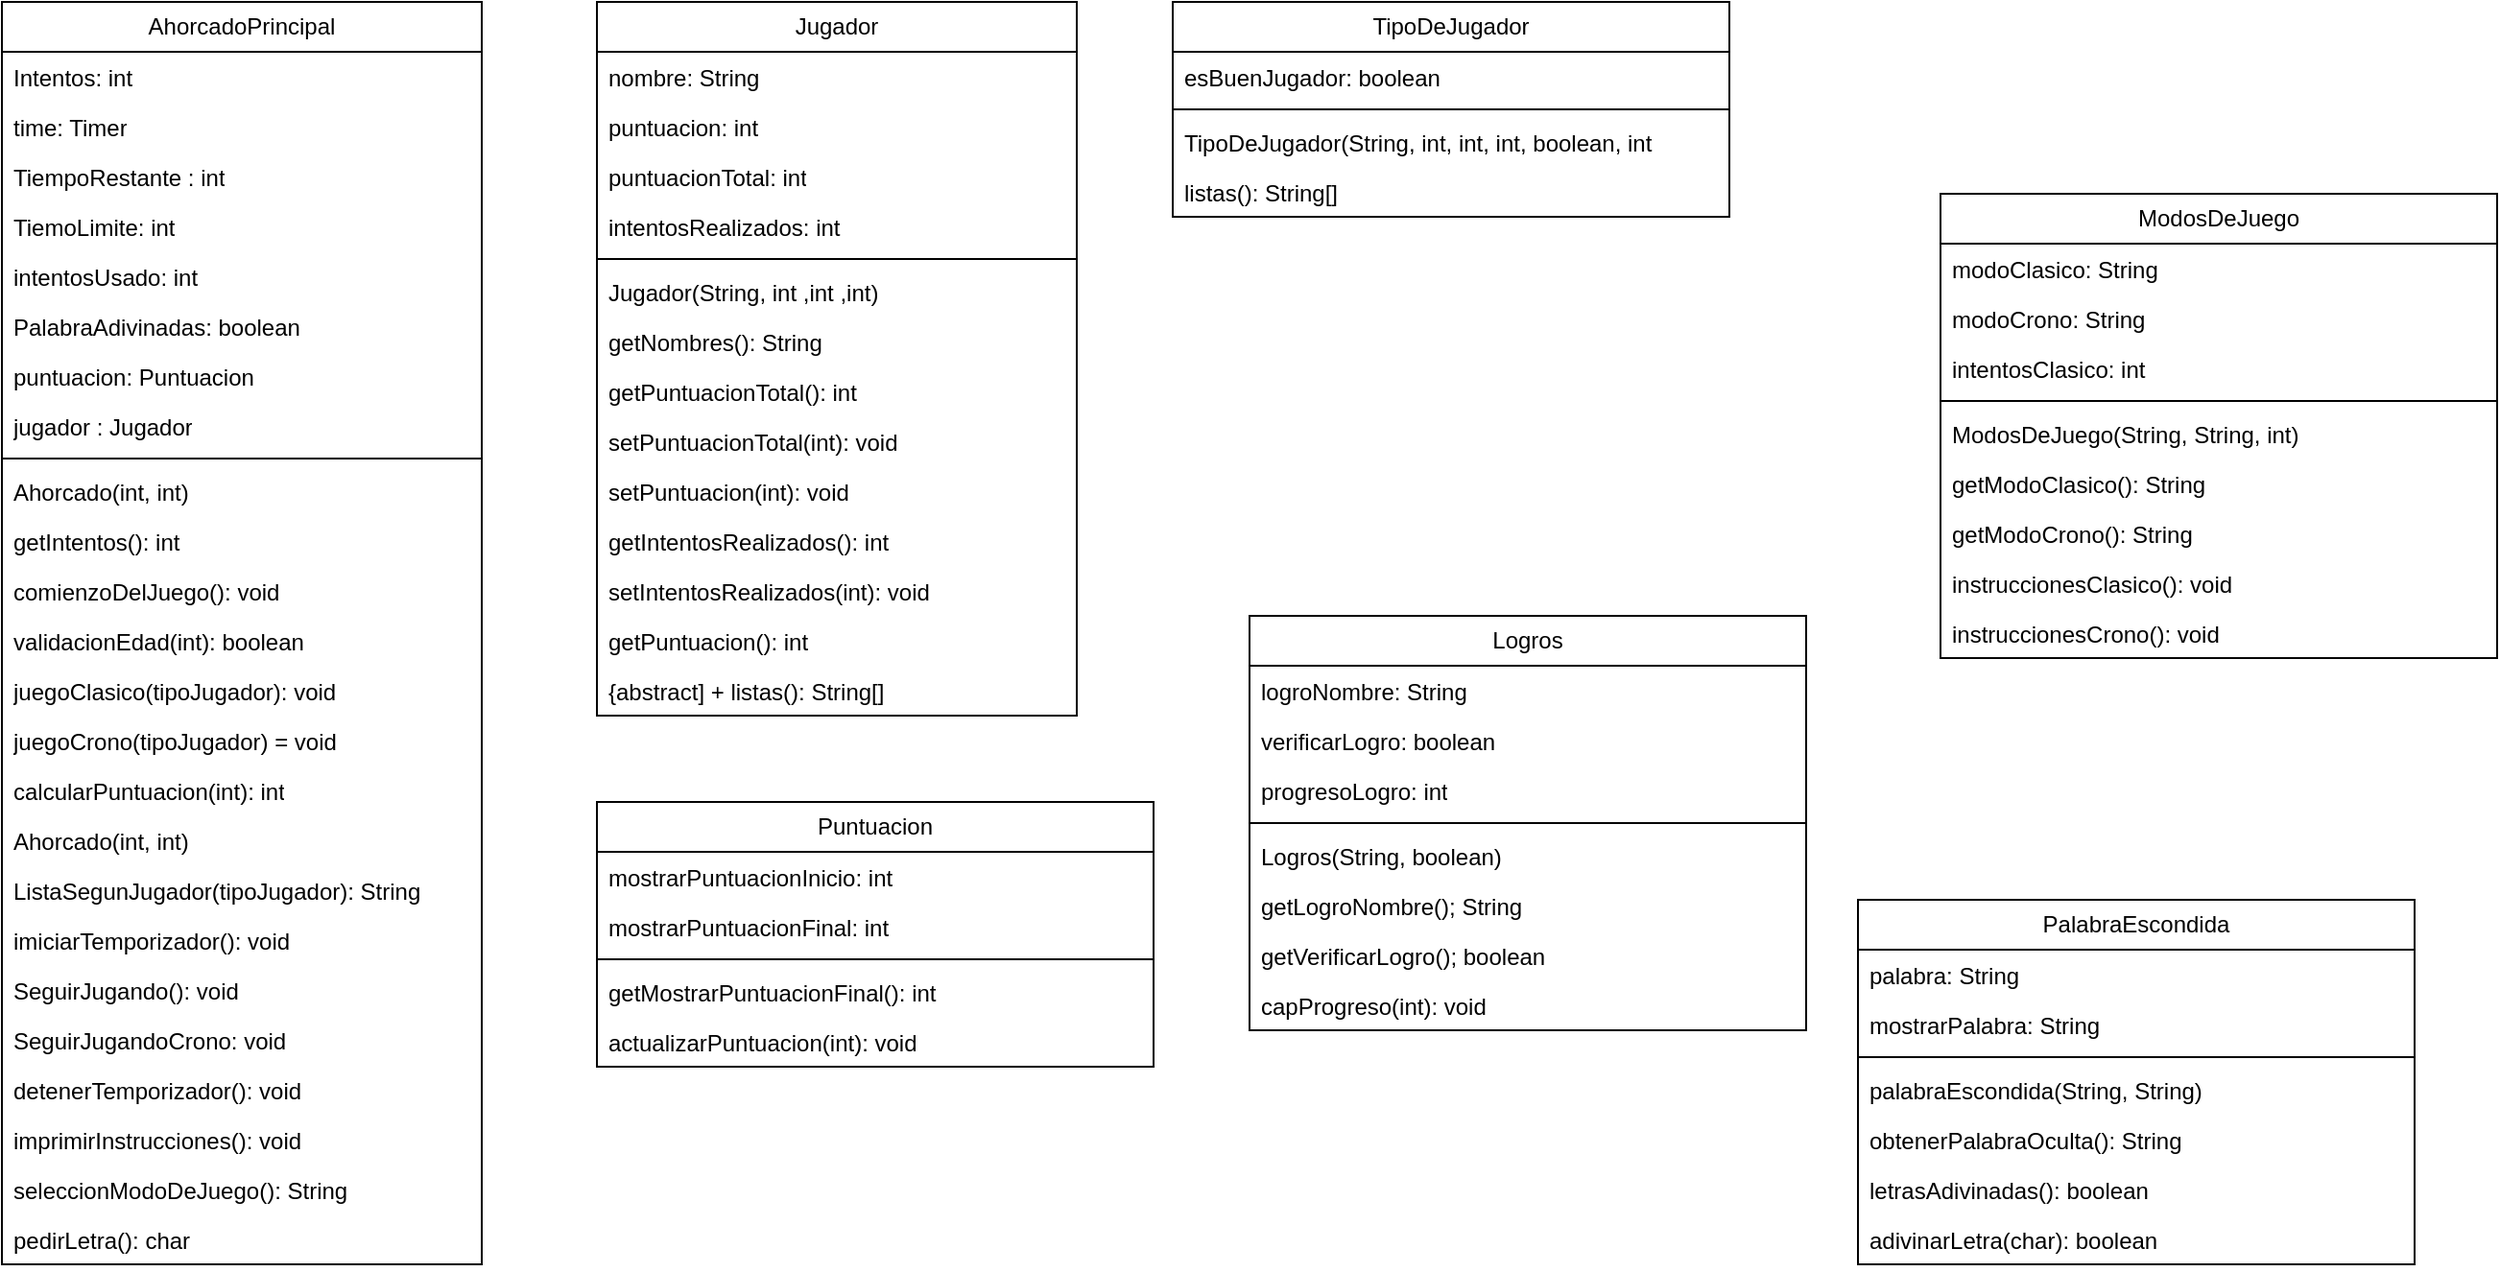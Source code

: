 <mxfile version="24.3.0" type="device">
  <diagram name="Página-1" id="XvyOzF72zVAHzqRLokid">
    <mxGraphModel dx="2876" dy="1114" grid="1" gridSize="10" guides="1" tooltips="1" connect="1" arrows="1" fold="1" page="1" pageScale="1" pageWidth="827" pageHeight="1169" math="0" shadow="0">
      <root>
        <mxCell id="0" />
        <mxCell id="1" parent="0" />
        <mxCell id="-nVBeiiK4RrG30BeI_g3-12" value="AhorcadoPrincipal" style="swimlane;fontStyle=0;childLayout=stackLayout;horizontal=1;startSize=26;fillColor=none;horizontalStack=0;resizeParent=1;resizeParentMax=0;resizeLast=0;collapsible=1;marginBottom=0;whiteSpace=wrap;html=1;" vertex="1" parent="1">
          <mxGeometry x="-140" y="30" width="250" height="658" as="geometry" />
        </mxCell>
        <mxCell id="-nVBeiiK4RrG30BeI_g3-13" value="Intentos: int" style="text;strokeColor=none;fillColor=none;align=left;verticalAlign=top;spacingLeft=4;spacingRight=4;overflow=hidden;rotatable=0;points=[[0,0.5],[1,0.5]];portConstraint=eastwest;whiteSpace=wrap;html=1;" vertex="1" parent="-nVBeiiK4RrG30BeI_g3-12">
          <mxGeometry y="26" width="250" height="26" as="geometry" />
        </mxCell>
        <mxCell id="-nVBeiiK4RrG30BeI_g3-14" value="time: Timer" style="text;strokeColor=none;fillColor=none;align=left;verticalAlign=top;spacingLeft=4;spacingRight=4;overflow=hidden;rotatable=0;points=[[0,0.5],[1,0.5]];portConstraint=eastwest;whiteSpace=wrap;html=1;" vertex="1" parent="-nVBeiiK4RrG30BeI_g3-12">
          <mxGeometry y="52" width="250" height="26" as="geometry" />
        </mxCell>
        <mxCell id="-nVBeiiK4RrG30BeI_g3-15" value="TiempoRestante : int" style="text;strokeColor=none;fillColor=none;align=left;verticalAlign=top;spacingLeft=4;spacingRight=4;overflow=hidden;rotatable=0;points=[[0,0.5],[1,0.5]];portConstraint=eastwest;whiteSpace=wrap;html=1;" vertex="1" parent="-nVBeiiK4RrG30BeI_g3-12">
          <mxGeometry y="78" width="250" height="26" as="geometry" />
        </mxCell>
        <mxCell id="-nVBeiiK4RrG30BeI_g3-16" value="TiemoLimite: int" style="text;strokeColor=none;fillColor=none;align=left;verticalAlign=top;spacingLeft=4;spacingRight=4;overflow=hidden;rotatable=0;points=[[0,0.5],[1,0.5]];portConstraint=eastwest;whiteSpace=wrap;html=1;" vertex="1" parent="-nVBeiiK4RrG30BeI_g3-12">
          <mxGeometry y="104" width="250" height="26" as="geometry" />
        </mxCell>
        <mxCell id="-nVBeiiK4RrG30BeI_g3-17" value="intentosUsado: int" style="text;strokeColor=none;fillColor=none;align=left;verticalAlign=top;spacingLeft=4;spacingRight=4;overflow=hidden;rotatable=0;points=[[0,0.5],[1,0.5]];portConstraint=eastwest;whiteSpace=wrap;html=1;" vertex="1" parent="-nVBeiiK4RrG30BeI_g3-12">
          <mxGeometry y="130" width="250" height="26" as="geometry" />
        </mxCell>
        <mxCell id="-nVBeiiK4RrG30BeI_g3-18" value="PalabraAdivinadas: boolean" style="text;strokeColor=none;fillColor=none;align=left;verticalAlign=top;spacingLeft=4;spacingRight=4;overflow=hidden;rotatable=0;points=[[0,0.5],[1,0.5]];portConstraint=eastwest;whiteSpace=wrap;html=1;" vertex="1" parent="-nVBeiiK4RrG30BeI_g3-12">
          <mxGeometry y="156" width="250" height="26" as="geometry" />
        </mxCell>
        <mxCell id="-nVBeiiK4RrG30BeI_g3-19" value="puntuacion: Puntuacion" style="text;strokeColor=none;fillColor=none;align=left;verticalAlign=top;spacingLeft=4;spacingRight=4;overflow=hidden;rotatable=0;points=[[0,0.5],[1,0.5]];portConstraint=eastwest;whiteSpace=wrap;html=1;" vertex="1" parent="-nVBeiiK4RrG30BeI_g3-12">
          <mxGeometry y="182" width="250" height="26" as="geometry" />
        </mxCell>
        <mxCell id="-nVBeiiK4RrG30BeI_g3-20" value="jugador : Jugador" style="text;strokeColor=none;fillColor=none;align=left;verticalAlign=top;spacingLeft=4;spacingRight=4;overflow=hidden;rotatable=0;points=[[0,0.5],[1,0.5]];portConstraint=eastwest;whiteSpace=wrap;html=1;" vertex="1" parent="-nVBeiiK4RrG30BeI_g3-12">
          <mxGeometry y="208" width="250" height="26" as="geometry" />
        </mxCell>
        <mxCell id="-nVBeiiK4RrG30BeI_g3-23" value="" style="line;strokeWidth=1;fillColor=none;align=left;verticalAlign=middle;spacingTop=-1;spacingLeft=3;spacingRight=3;rotatable=0;labelPosition=right;points=[];portConstraint=eastwest;strokeColor=inherit;" vertex="1" parent="-nVBeiiK4RrG30BeI_g3-12">
          <mxGeometry y="234" width="250" height="8" as="geometry" />
        </mxCell>
        <mxCell id="-nVBeiiK4RrG30BeI_g3-25" value="Ahorcado(int, int)&lt;div&gt;&lt;br&gt;&lt;/div&gt;" style="text;strokeColor=none;fillColor=none;align=left;verticalAlign=top;spacingLeft=4;spacingRight=4;overflow=hidden;rotatable=0;points=[[0,0.5],[1,0.5]];portConstraint=eastwest;whiteSpace=wrap;html=1;" vertex="1" parent="-nVBeiiK4RrG30BeI_g3-12">
          <mxGeometry y="242" width="250" height="26" as="geometry" />
        </mxCell>
        <mxCell id="-nVBeiiK4RrG30BeI_g3-26" value="getIntentos(): int&amp;nbsp;" style="text;strokeColor=none;fillColor=none;align=left;verticalAlign=top;spacingLeft=4;spacingRight=4;overflow=hidden;rotatable=0;points=[[0,0.5],[1,0.5]];portConstraint=eastwest;whiteSpace=wrap;html=1;" vertex="1" parent="-nVBeiiK4RrG30BeI_g3-12">
          <mxGeometry y="268" width="250" height="26" as="geometry" />
        </mxCell>
        <mxCell id="-nVBeiiK4RrG30BeI_g3-27" value="comienzoDelJuego(): void" style="text;strokeColor=none;fillColor=none;align=left;verticalAlign=top;spacingLeft=4;spacingRight=4;overflow=hidden;rotatable=0;points=[[0,0.5],[1,0.5]];portConstraint=eastwest;whiteSpace=wrap;html=1;" vertex="1" parent="-nVBeiiK4RrG30BeI_g3-12">
          <mxGeometry y="294" width="250" height="26" as="geometry" />
        </mxCell>
        <mxCell id="-nVBeiiK4RrG30BeI_g3-28" value="validacionEdad(int): boolean" style="text;strokeColor=none;fillColor=none;align=left;verticalAlign=top;spacingLeft=4;spacingRight=4;overflow=hidden;rotatable=0;points=[[0,0.5],[1,0.5]];portConstraint=eastwest;whiteSpace=wrap;html=1;" vertex="1" parent="-nVBeiiK4RrG30BeI_g3-12">
          <mxGeometry y="320" width="250" height="26" as="geometry" />
        </mxCell>
        <mxCell id="-nVBeiiK4RrG30BeI_g3-29" value="juegoClasico(tipoJugador): void&lt;div&gt;&lt;br&gt;&lt;/div&gt;" style="text;strokeColor=none;fillColor=none;align=left;verticalAlign=top;spacingLeft=4;spacingRight=4;overflow=hidden;rotatable=0;points=[[0,0.5],[1,0.5]];portConstraint=eastwest;whiteSpace=wrap;html=1;" vertex="1" parent="-nVBeiiK4RrG30BeI_g3-12">
          <mxGeometry y="346" width="250" height="26" as="geometry" />
        </mxCell>
        <mxCell id="-nVBeiiK4RrG30BeI_g3-30" value="&lt;div&gt;juegoCrono(tipoJugador) = void&lt;/div&gt;" style="text;strokeColor=none;fillColor=none;align=left;verticalAlign=top;spacingLeft=4;spacingRight=4;overflow=hidden;rotatable=0;points=[[0,0.5],[1,0.5]];portConstraint=eastwest;whiteSpace=wrap;html=1;" vertex="1" parent="-nVBeiiK4RrG30BeI_g3-12">
          <mxGeometry y="372" width="250" height="26" as="geometry" />
        </mxCell>
        <mxCell id="-nVBeiiK4RrG30BeI_g3-31" value="calcularPuntuacion(int): int" style="text;strokeColor=none;fillColor=none;align=left;verticalAlign=top;spacingLeft=4;spacingRight=4;overflow=hidden;rotatable=0;points=[[0,0.5],[1,0.5]];portConstraint=eastwest;whiteSpace=wrap;html=1;" vertex="1" parent="-nVBeiiK4RrG30BeI_g3-12">
          <mxGeometry y="398" width="250" height="26" as="geometry" />
        </mxCell>
        <mxCell id="-nVBeiiK4RrG30BeI_g3-32" value="Ahorcado(int, int)&lt;div&gt;&lt;br&gt;&lt;/div&gt;" style="text;strokeColor=none;fillColor=none;align=left;verticalAlign=top;spacingLeft=4;spacingRight=4;overflow=hidden;rotatable=0;points=[[0,0.5],[1,0.5]];portConstraint=eastwest;whiteSpace=wrap;html=1;" vertex="1" parent="-nVBeiiK4RrG30BeI_g3-12">
          <mxGeometry y="424" width="250" height="26" as="geometry" />
        </mxCell>
        <mxCell id="-nVBeiiK4RrG30BeI_g3-33" value="&lt;div&gt;ListaSegunJugador(tipoJugador): String&lt;/div&gt;" style="text;strokeColor=none;fillColor=none;align=left;verticalAlign=top;spacingLeft=4;spacingRight=4;overflow=hidden;rotatable=0;points=[[0,0.5],[1,0.5]];portConstraint=eastwest;whiteSpace=wrap;html=1;" vertex="1" parent="-nVBeiiK4RrG30BeI_g3-12">
          <mxGeometry y="450" width="250" height="26" as="geometry" />
        </mxCell>
        <mxCell id="-nVBeiiK4RrG30BeI_g3-34" value="&lt;div&gt;imiciarTemporizador(): void&lt;/div&gt;" style="text;strokeColor=none;fillColor=none;align=left;verticalAlign=top;spacingLeft=4;spacingRight=4;overflow=hidden;rotatable=0;points=[[0,0.5],[1,0.5]];portConstraint=eastwest;whiteSpace=wrap;html=1;" vertex="1" parent="-nVBeiiK4RrG30BeI_g3-12">
          <mxGeometry y="476" width="250" height="26" as="geometry" />
        </mxCell>
        <mxCell id="-nVBeiiK4RrG30BeI_g3-35" value="&lt;div&gt;SeguirJugando(): void&lt;/div&gt;" style="text;strokeColor=none;fillColor=none;align=left;verticalAlign=top;spacingLeft=4;spacingRight=4;overflow=hidden;rotatable=0;points=[[0,0.5],[1,0.5]];portConstraint=eastwest;whiteSpace=wrap;html=1;" vertex="1" parent="-nVBeiiK4RrG30BeI_g3-12">
          <mxGeometry y="502" width="250" height="26" as="geometry" />
        </mxCell>
        <mxCell id="-nVBeiiK4RrG30BeI_g3-36" value="SeguirJugandoCrono: void" style="text;strokeColor=none;fillColor=none;align=left;verticalAlign=top;spacingLeft=4;spacingRight=4;overflow=hidden;rotatable=0;points=[[0,0.5],[1,0.5]];portConstraint=eastwest;whiteSpace=wrap;html=1;" vertex="1" parent="-nVBeiiK4RrG30BeI_g3-12">
          <mxGeometry y="528" width="250" height="26" as="geometry" />
        </mxCell>
        <mxCell id="-nVBeiiK4RrG30BeI_g3-37" value="detenerTemporizador(): void" style="text;strokeColor=none;fillColor=none;align=left;verticalAlign=top;spacingLeft=4;spacingRight=4;overflow=hidden;rotatable=0;points=[[0,0.5],[1,0.5]];portConstraint=eastwest;whiteSpace=wrap;html=1;" vertex="1" parent="-nVBeiiK4RrG30BeI_g3-12">
          <mxGeometry y="554" width="250" height="26" as="geometry" />
        </mxCell>
        <mxCell id="-nVBeiiK4RrG30BeI_g3-38" value="imprimirInstrucciones(): void" style="text;strokeColor=none;fillColor=none;align=left;verticalAlign=top;spacingLeft=4;spacingRight=4;overflow=hidden;rotatable=0;points=[[0,0.5],[1,0.5]];portConstraint=eastwest;whiteSpace=wrap;html=1;" vertex="1" parent="-nVBeiiK4RrG30BeI_g3-12">
          <mxGeometry y="580" width="250" height="26" as="geometry" />
        </mxCell>
        <mxCell id="-nVBeiiK4RrG30BeI_g3-39" value="&lt;div&gt;seleccionModoDeJuego(): String&lt;/div&gt;" style="text;strokeColor=none;fillColor=none;align=left;verticalAlign=top;spacingLeft=4;spacingRight=4;overflow=hidden;rotatable=0;points=[[0,0.5],[1,0.5]];portConstraint=eastwest;whiteSpace=wrap;html=1;" vertex="1" parent="-nVBeiiK4RrG30BeI_g3-12">
          <mxGeometry y="606" width="250" height="26" as="geometry" />
        </mxCell>
        <mxCell id="-nVBeiiK4RrG30BeI_g3-40" value="pedirLetra(): char" style="text;strokeColor=none;fillColor=none;align=left;verticalAlign=top;spacingLeft=4;spacingRight=4;overflow=hidden;rotatable=0;points=[[0,0.5],[1,0.5]];portConstraint=eastwest;whiteSpace=wrap;html=1;" vertex="1" parent="-nVBeiiK4RrG30BeI_g3-12">
          <mxGeometry y="632" width="250" height="26" as="geometry" />
        </mxCell>
        <mxCell id="-nVBeiiK4RrG30BeI_g3-42" value="Jugador" style="swimlane;fontStyle=0;childLayout=stackLayout;horizontal=1;startSize=26;fillColor=none;horizontalStack=0;resizeParent=1;resizeParentMax=0;resizeLast=0;collapsible=1;marginBottom=0;whiteSpace=wrap;html=1;" vertex="1" parent="1">
          <mxGeometry x="170" y="30" width="250" height="372" as="geometry" />
        </mxCell>
        <mxCell id="-nVBeiiK4RrG30BeI_g3-43" value="nombre: String" style="text;strokeColor=none;fillColor=none;align=left;verticalAlign=top;spacingLeft=4;spacingRight=4;overflow=hidden;rotatable=0;points=[[0,0.5],[1,0.5]];portConstraint=eastwest;whiteSpace=wrap;html=1;" vertex="1" parent="-nVBeiiK4RrG30BeI_g3-42">
          <mxGeometry y="26" width="250" height="26" as="geometry" />
        </mxCell>
        <mxCell id="-nVBeiiK4RrG30BeI_g3-45" value="puntuacion: int" style="text;strokeColor=none;fillColor=none;align=left;verticalAlign=top;spacingLeft=4;spacingRight=4;overflow=hidden;rotatable=0;points=[[0,0.5],[1,0.5]];portConstraint=eastwest;whiteSpace=wrap;html=1;" vertex="1" parent="-nVBeiiK4RrG30BeI_g3-42">
          <mxGeometry y="52" width="250" height="26" as="geometry" />
        </mxCell>
        <mxCell id="-nVBeiiK4RrG30BeI_g3-46" value="puntuacionTotal: int" style="text;strokeColor=none;fillColor=none;align=left;verticalAlign=top;spacingLeft=4;spacingRight=4;overflow=hidden;rotatable=0;points=[[0,0.5],[1,0.5]];portConstraint=eastwest;whiteSpace=wrap;html=1;" vertex="1" parent="-nVBeiiK4RrG30BeI_g3-42">
          <mxGeometry y="78" width="250" height="26" as="geometry" />
        </mxCell>
        <mxCell id="-nVBeiiK4RrG30BeI_g3-47" value="intentosRealizados: int" style="text;strokeColor=none;fillColor=none;align=left;verticalAlign=top;spacingLeft=4;spacingRight=4;overflow=hidden;rotatable=0;points=[[0,0.5],[1,0.5]];portConstraint=eastwest;whiteSpace=wrap;html=1;" vertex="1" parent="-nVBeiiK4RrG30BeI_g3-42">
          <mxGeometry y="104" width="250" height="26" as="geometry" />
        </mxCell>
        <mxCell id="-nVBeiiK4RrG30BeI_g3-51" value="" style="line;strokeWidth=1;fillColor=none;align=left;verticalAlign=middle;spacingTop=-1;spacingLeft=3;spacingRight=3;rotatable=0;labelPosition=right;points=[];portConstraint=eastwest;strokeColor=inherit;" vertex="1" parent="-nVBeiiK4RrG30BeI_g3-42">
          <mxGeometry y="130" width="250" height="8" as="geometry" />
        </mxCell>
        <mxCell id="-nVBeiiK4RrG30BeI_g3-52" value="Jugador(String, int ,int ,int)" style="text;strokeColor=none;fillColor=none;align=left;verticalAlign=top;spacingLeft=4;spacingRight=4;overflow=hidden;rotatable=0;points=[[0,0.5],[1,0.5]];portConstraint=eastwest;whiteSpace=wrap;html=1;" vertex="1" parent="-nVBeiiK4RrG30BeI_g3-42">
          <mxGeometry y="138" width="250" height="26" as="geometry" />
        </mxCell>
        <mxCell id="-nVBeiiK4RrG30BeI_g3-53" value="getNombres(): String" style="text;strokeColor=none;fillColor=none;align=left;verticalAlign=top;spacingLeft=4;spacingRight=4;overflow=hidden;rotatable=0;points=[[0,0.5],[1,0.5]];portConstraint=eastwest;whiteSpace=wrap;html=1;" vertex="1" parent="-nVBeiiK4RrG30BeI_g3-42">
          <mxGeometry y="164" width="250" height="26" as="geometry" />
        </mxCell>
        <mxCell id="-nVBeiiK4RrG30BeI_g3-54" value="getPuntuacionTotal(): int&amp;nbsp;&amp;nbsp;" style="text;strokeColor=none;fillColor=none;align=left;verticalAlign=top;spacingLeft=4;spacingRight=4;overflow=hidden;rotatable=0;points=[[0,0.5],[1,0.5]];portConstraint=eastwest;whiteSpace=wrap;html=1;" vertex="1" parent="-nVBeiiK4RrG30BeI_g3-42">
          <mxGeometry y="190" width="250" height="26" as="geometry" />
        </mxCell>
        <mxCell id="-nVBeiiK4RrG30BeI_g3-55" value="setPuntuacionTotal(int): void" style="text;strokeColor=none;fillColor=none;align=left;verticalAlign=top;spacingLeft=4;spacingRight=4;overflow=hidden;rotatable=0;points=[[0,0.5],[1,0.5]];portConstraint=eastwest;whiteSpace=wrap;html=1;" vertex="1" parent="-nVBeiiK4RrG30BeI_g3-42">
          <mxGeometry y="216" width="250" height="26" as="geometry" />
        </mxCell>
        <mxCell id="-nVBeiiK4RrG30BeI_g3-56" value="&lt;div&gt;setPuntuacion(int): void&lt;br&gt;&lt;/div&gt;" style="text;strokeColor=none;fillColor=none;align=left;verticalAlign=top;spacingLeft=4;spacingRight=4;overflow=hidden;rotatable=0;points=[[0,0.5],[1,0.5]];portConstraint=eastwest;whiteSpace=wrap;html=1;" vertex="1" parent="-nVBeiiK4RrG30BeI_g3-42">
          <mxGeometry y="242" width="250" height="26" as="geometry" />
        </mxCell>
        <mxCell id="-nVBeiiK4RrG30BeI_g3-57" value="&lt;div&gt;getIntentosRealizados(): int&amp;nbsp;&lt;/div&gt;" style="text;strokeColor=none;fillColor=none;align=left;verticalAlign=top;spacingLeft=4;spacingRight=4;overflow=hidden;rotatable=0;points=[[0,0.5],[1,0.5]];portConstraint=eastwest;whiteSpace=wrap;html=1;" vertex="1" parent="-nVBeiiK4RrG30BeI_g3-42">
          <mxGeometry y="268" width="250" height="26" as="geometry" />
        </mxCell>
        <mxCell id="-nVBeiiK4RrG30BeI_g3-58" value="setIntentosRealizados(int): void" style="text;strokeColor=none;fillColor=none;align=left;verticalAlign=top;spacingLeft=4;spacingRight=4;overflow=hidden;rotatable=0;points=[[0,0.5],[1,0.5]];portConstraint=eastwest;whiteSpace=wrap;html=1;" vertex="1" parent="-nVBeiiK4RrG30BeI_g3-42">
          <mxGeometry y="294" width="250" height="26" as="geometry" />
        </mxCell>
        <mxCell id="-nVBeiiK4RrG30BeI_g3-59" value="&lt;div&gt;getPuntuacion(): int&lt;/div&gt;" style="text;strokeColor=none;fillColor=none;align=left;verticalAlign=top;spacingLeft=4;spacingRight=4;overflow=hidden;rotatable=0;points=[[0,0.5],[1,0.5]];portConstraint=eastwest;whiteSpace=wrap;html=1;" vertex="1" parent="-nVBeiiK4RrG30BeI_g3-42">
          <mxGeometry y="320" width="250" height="26" as="geometry" />
        </mxCell>
        <mxCell id="-nVBeiiK4RrG30BeI_g3-60" value="&lt;div&gt;{abstract] + listas(): String[]&lt;/div&gt;" style="text;strokeColor=none;fillColor=none;align=left;verticalAlign=top;spacingLeft=4;spacingRight=4;overflow=hidden;rotatable=0;points=[[0,0.5],[1,0.5]];portConstraint=eastwest;whiteSpace=wrap;html=1;" vertex="1" parent="-nVBeiiK4RrG30BeI_g3-42">
          <mxGeometry y="346" width="250" height="26" as="geometry" />
        </mxCell>
        <mxCell id="-nVBeiiK4RrG30BeI_g3-68" value="TipoDeJugador" style="swimlane;fontStyle=0;childLayout=stackLayout;horizontal=1;startSize=26;fillColor=none;horizontalStack=0;resizeParent=1;resizeParentMax=0;resizeLast=0;collapsible=1;marginBottom=0;whiteSpace=wrap;html=1;" vertex="1" parent="1">
          <mxGeometry x="470" y="30" width="290" height="112" as="geometry" />
        </mxCell>
        <mxCell id="-nVBeiiK4RrG30BeI_g3-69" value="esBuenJugador: boolean" style="text;strokeColor=none;fillColor=none;align=left;verticalAlign=top;spacingLeft=4;spacingRight=4;overflow=hidden;rotatable=0;points=[[0,0.5],[1,0.5]];portConstraint=eastwest;whiteSpace=wrap;html=1;" vertex="1" parent="-nVBeiiK4RrG30BeI_g3-68">
          <mxGeometry y="26" width="290" height="26" as="geometry" />
        </mxCell>
        <mxCell id="-nVBeiiK4RrG30BeI_g3-73" value="" style="line;strokeWidth=1;fillColor=none;align=left;verticalAlign=middle;spacingTop=-1;spacingLeft=3;spacingRight=3;rotatable=0;labelPosition=right;points=[];portConstraint=eastwest;strokeColor=inherit;" vertex="1" parent="-nVBeiiK4RrG30BeI_g3-68">
          <mxGeometry y="52" width="290" height="8" as="geometry" />
        </mxCell>
        <mxCell id="-nVBeiiK4RrG30BeI_g3-74" value="TipoDeJugador(String, int, int, int, boolean, int" style="text;strokeColor=none;fillColor=none;align=left;verticalAlign=top;spacingLeft=4;spacingRight=4;overflow=hidden;rotatable=0;points=[[0,0.5],[1,0.5]];portConstraint=eastwest;whiteSpace=wrap;html=1;" vertex="1" parent="-nVBeiiK4RrG30BeI_g3-68">
          <mxGeometry y="60" width="290" height="26" as="geometry" />
        </mxCell>
        <mxCell id="-nVBeiiK4RrG30BeI_g3-75" value="listas(): String[]" style="text;strokeColor=none;fillColor=none;align=left;verticalAlign=top;spacingLeft=4;spacingRight=4;overflow=hidden;rotatable=0;points=[[0,0.5],[1,0.5]];portConstraint=eastwest;whiteSpace=wrap;html=1;" vertex="1" parent="-nVBeiiK4RrG30BeI_g3-68">
          <mxGeometry y="86" width="290" height="26" as="geometry" />
        </mxCell>
        <mxCell id="-nVBeiiK4RrG30BeI_g3-83" value="Puntuacion" style="swimlane;fontStyle=0;childLayout=stackLayout;horizontal=1;startSize=26;fillColor=none;horizontalStack=0;resizeParent=1;resizeParentMax=0;resizeLast=0;collapsible=1;marginBottom=0;whiteSpace=wrap;html=1;" vertex="1" parent="1">
          <mxGeometry x="170" y="447" width="290" height="138" as="geometry" />
        </mxCell>
        <mxCell id="-nVBeiiK4RrG30BeI_g3-84" value="mostrarPuntuacionInicio: int" style="text;strokeColor=none;fillColor=none;align=left;verticalAlign=top;spacingLeft=4;spacingRight=4;overflow=hidden;rotatable=0;points=[[0,0.5],[1,0.5]];portConstraint=eastwest;whiteSpace=wrap;html=1;" vertex="1" parent="-nVBeiiK4RrG30BeI_g3-83">
          <mxGeometry y="26" width="290" height="26" as="geometry" />
        </mxCell>
        <mxCell id="-nVBeiiK4RrG30BeI_g3-88" value="mostrarPuntuacionFinal: int" style="text;strokeColor=none;fillColor=none;align=left;verticalAlign=top;spacingLeft=4;spacingRight=4;overflow=hidden;rotatable=0;points=[[0,0.5],[1,0.5]];portConstraint=eastwest;whiteSpace=wrap;html=1;" vertex="1" parent="-nVBeiiK4RrG30BeI_g3-83">
          <mxGeometry y="52" width="290" height="26" as="geometry" />
        </mxCell>
        <mxCell id="-nVBeiiK4RrG30BeI_g3-85" value="" style="line;strokeWidth=1;fillColor=none;align=left;verticalAlign=middle;spacingTop=-1;spacingLeft=3;spacingRight=3;rotatable=0;labelPosition=right;points=[];portConstraint=eastwest;strokeColor=inherit;" vertex="1" parent="-nVBeiiK4RrG30BeI_g3-83">
          <mxGeometry y="78" width="290" height="8" as="geometry" />
        </mxCell>
        <mxCell id="-nVBeiiK4RrG30BeI_g3-86" value="getMostrarPuntuacionFinal(): int&amp;nbsp;" style="text;strokeColor=none;fillColor=none;align=left;verticalAlign=top;spacingLeft=4;spacingRight=4;overflow=hidden;rotatable=0;points=[[0,0.5],[1,0.5]];portConstraint=eastwest;whiteSpace=wrap;html=1;" vertex="1" parent="-nVBeiiK4RrG30BeI_g3-83">
          <mxGeometry y="86" width="290" height="26" as="geometry" />
        </mxCell>
        <mxCell id="-nVBeiiK4RrG30BeI_g3-87" value="actualizarPuntuacion(int): void&amp;nbsp;" style="text;strokeColor=none;fillColor=none;align=left;verticalAlign=top;spacingLeft=4;spacingRight=4;overflow=hidden;rotatable=0;points=[[0,0.5],[1,0.5]];portConstraint=eastwest;whiteSpace=wrap;html=1;" vertex="1" parent="-nVBeiiK4RrG30BeI_g3-83">
          <mxGeometry y="112" width="290" height="26" as="geometry" />
        </mxCell>
        <mxCell id="-nVBeiiK4RrG30BeI_g3-89" value="Logros" style="swimlane;fontStyle=0;childLayout=stackLayout;horizontal=1;startSize=26;fillColor=none;horizontalStack=0;resizeParent=1;resizeParentMax=0;resizeLast=0;collapsible=1;marginBottom=0;whiteSpace=wrap;html=1;" vertex="1" parent="1">
          <mxGeometry x="510" y="350" width="290" height="216" as="geometry" />
        </mxCell>
        <mxCell id="-nVBeiiK4RrG30BeI_g3-90" value="logroNombre: String" style="text;strokeColor=none;fillColor=none;align=left;verticalAlign=top;spacingLeft=4;spacingRight=4;overflow=hidden;rotatable=0;points=[[0,0.5],[1,0.5]];portConstraint=eastwest;whiteSpace=wrap;html=1;" vertex="1" parent="-nVBeiiK4RrG30BeI_g3-89">
          <mxGeometry y="26" width="290" height="26" as="geometry" />
        </mxCell>
        <mxCell id="-nVBeiiK4RrG30BeI_g3-91" value="verificarLogro: boolean" style="text;strokeColor=none;fillColor=none;align=left;verticalAlign=top;spacingLeft=4;spacingRight=4;overflow=hidden;rotatable=0;points=[[0,0.5],[1,0.5]];portConstraint=eastwest;whiteSpace=wrap;html=1;" vertex="1" parent="-nVBeiiK4RrG30BeI_g3-89">
          <mxGeometry y="52" width="290" height="26" as="geometry" />
        </mxCell>
        <mxCell id="-nVBeiiK4RrG30BeI_g3-101" value="progresoLogro: int" style="text;strokeColor=none;fillColor=none;align=left;verticalAlign=top;spacingLeft=4;spacingRight=4;overflow=hidden;rotatable=0;points=[[0,0.5],[1,0.5]];portConstraint=eastwest;whiteSpace=wrap;html=1;" vertex="1" parent="-nVBeiiK4RrG30BeI_g3-89">
          <mxGeometry y="78" width="290" height="26" as="geometry" />
        </mxCell>
        <mxCell id="-nVBeiiK4RrG30BeI_g3-92" value="" style="line;strokeWidth=1;fillColor=none;align=left;verticalAlign=middle;spacingTop=-1;spacingLeft=3;spacingRight=3;rotatable=0;labelPosition=right;points=[];portConstraint=eastwest;strokeColor=inherit;" vertex="1" parent="-nVBeiiK4RrG30BeI_g3-89">
          <mxGeometry y="104" width="290" height="8" as="geometry" />
        </mxCell>
        <mxCell id="-nVBeiiK4RrG30BeI_g3-93" value="Logros(String, boolean)" style="text;strokeColor=none;fillColor=none;align=left;verticalAlign=top;spacingLeft=4;spacingRight=4;overflow=hidden;rotatable=0;points=[[0,0.5],[1,0.5]];portConstraint=eastwest;whiteSpace=wrap;html=1;" vertex="1" parent="-nVBeiiK4RrG30BeI_g3-89">
          <mxGeometry y="112" width="290" height="26" as="geometry" />
        </mxCell>
        <mxCell id="-nVBeiiK4RrG30BeI_g3-94" value="getLogroNombre(); String" style="text;strokeColor=none;fillColor=none;align=left;verticalAlign=top;spacingLeft=4;spacingRight=4;overflow=hidden;rotatable=0;points=[[0,0.5],[1,0.5]];portConstraint=eastwest;whiteSpace=wrap;html=1;" vertex="1" parent="-nVBeiiK4RrG30BeI_g3-89">
          <mxGeometry y="138" width="290" height="26" as="geometry" />
        </mxCell>
        <mxCell id="-nVBeiiK4RrG30BeI_g3-102" value="getVerificarLogro(); boolean&lt;span style=&quot;color: rgba(0, 0, 0, 0); font-family: monospace; font-size: 0px; text-wrap: nowrap;&quot;&gt;%3CmxGraphModel%3E%3Croot%3E%3CmxCell%20id%3D%220%22%2F%3E%3CmxCell%20id%3D%221%22%20parent%3D%220%22%2F%3E%3CmxCell%20id%3D%222%22%20value%3D%22getLogroNombre()%3B%20String%22%20style%3D%22text%3BstrokeColor%3Dnone%3BfillColor%3Dnone%3Balign%3Dleft%3BverticalAlign%3Dtop%3BspacingLeft%3D4%3BspacingRight%3D4%3Boverflow%3Dhidden%3Brotatable%3D0%3Bpoints%3D%5B%5B0%2C0.5%5D%2C%5B1%2C0.5%5D%5D%3BportConstraint%3Deastwest%3BwhiteSpace%3Dwrap%3Bhtml%3D1%3B%22%20vertex%3D%221%22%20parent%3D%221%22%3E%3CmxGeometry%20x%3D%22620%22%20y%3D%22458%22%20width%3D%22290%22%20height%3D%2226%22%20as%3D%22geometry%22%2F%3E%3C%2FmxCell%3E%3C%2Froot%3E%3C%2FmxGraphModel%3E&lt;/span&gt;" style="text;strokeColor=none;fillColor=none;align=left;verticalAlign=top;spacingLeft=4;spacingRight=4;overflow=hidden;rotatable=0;points=[[0,0.5],[1,0.5]];portConstraint=eastwest;whiteSpace=wrap;html=1;" vertex="1" parent="-nVBeiiK4RrG30BeI_g3-89">
          <mxGeometry y="164" width="290" height="26" as="geometry" />
        </mxCell>
        <mxCell id="-nVBeiiK4RrG30BeI_g3-103" value="capProgreso(int): void" style="text;strokeColor=none;fillColor=none;align=left;verticalAlign=top;spacingLeft=4;spacingRight=4;overflow=hidden;rotatable=0;points=[[0,0.5],[1,0.5]];portConstraint=eastwest;whiteSpace=wrap;html=1;" vertex="1" parent="-nVBeiiK4RrG30BeI_g3-89">
          <mxGeometry y="190" width="290" height="26" as="geometry" />
        </mxCell>
        <mxCell id="-nVBeiiK4RrG30BeI_g3-104" value="ModosDeJuego" style="swimlane;fontStyle=0;childLayout=stackLayout;horizontal=1;startSize=26;fillColor=none;horizontalStack=0;resizeParent=1;resizeParentMax=0;resizeLast=0;collapsible=1;marginBottom=0;whiteSpace=wrap;html=1;" vertex="1" parent="1">
          <mxGeometry x="870" y="130" width="290" height="242" as="geometry" />
        </mxCell>
        <mxCell id="-nVBeiiK4RrG30BeI_g3-105" value="modoClasico: String" style="text;strokeColor=none;fillColor=none;align=left;verticalAlign=top;spacingLeft=4;spacingRight=4;overflow=hidden;rotatable=0;points=[[0,0.5],[1,0.5]];portConstraint=eastwest;whiteSpace=wrap;html=1;" vertex="1" parent="-nVBeiiK4RrG30BeI_g3-104">
          <mxGeometry y="26" width="290" height="26" as="geometry" />
        </mxCell>
        <mxCell id="-nVBeiiK4RrG30BeI_g3-106" value="modoCrono: String" style="text;strokeColor=none;fillColor=none;align=left;verticalAlign=top;spacingLeft=4;spacingRight=4;overflow=hidden;rotatable=0;points=[[0,0.5],[1,0.5]];portConstraint=eastwest;whiteSpace=wrap;html=1;" vertex="1" parent="-nVBeiiK4RrG30BeI_g3-104">
          <mxGeometry y="52" width="290" height="26" as="geometry" />
        </mxCell>
        <mxCell id="-nVBeiiK4RrG30BeI_g3-107" value="intentosClasico: int" style="text;strokeColor=none;fillColor=none;align=left;verticalAlign=top;spacingLeft=4;spacingRight=4;overflow=hidden;rotatable=0;points=[[0,0.5],[1,0.5]];portConstraint=eastwest;whiteSpace=wrap;html=1;" vertex="1" parent="-nVBeiiK4RrG30BeI_g3-104">
          <mxGeometry y="78" width="290" height="26" as="geometry" />
        </mxCell>
        <mxCell id="-nVBeiiK4RrG30BeI_g3-108" value="" style="line;strokeWidth=1;fillColor=none;align=left;verticalAlign=middle;spacingTop=-1;spacingLeft=3;spacingRight=3;rotatable=0;labelPosition=right;points=[];portConstraint=eastwest;strokeColor=inherit;" vertex="1" parent="-nVBeiiK4RrG30BeI_g3-104">
          <mxGeometry y="104" width="290" height="8" as="geometry" />
        </mxCell>
        <mxCell id="-nVBeiiK4RrG30BeI_g3-109" value="ModosDeJuego(String, String, int)" style="text;strokeColor=none;fillColor=none;align=left;verticalAlign=top;spacingLeft=4;spacingRight=4;overflow=hidden;rotatable=0;points=[[0,0.5],[1,0.5]];portConstraint=eastwest;whiteSpace=wrap;html=1;" vertex="1" parent="-nVBeiiK4RrG30BeI_g3-104">
          <mxGeometry y="112" width="290" height="26" as="geometry" />
        </mxCell>
        <mxCell id="-nVBeiiK4RrG30BeI_g3-110" value="getModoClasico(): String" style="text;strokeColor=none;fillColor=none;align=left;verticalAlign=top;spacingLeft=4;spacingRight=4;overflow=hidden;rotatable=0;points=[[0,0.5],[1,0.5]];portConstraint=eastwest;whiteSpace=wrap;html=1;" vertex="1" parent="-nVBeiiK4RrG30BeI_g3-104">
          <mxGeometry y="138" width="290" height="26" as="geometry" />
        </mxCell>
        <mxCell id="-nVBeiiK4RrG30BeI_g3-111" value="getModoCrono(): String" style="text;strokeColor=none;fillColor=none;align=left;verticalAlign=top;spacingLeft=4;spacingRight=4;overflow=hidden;rotatable=0;points=[[0,0.5],[1,0.5]];portConstraint=eastwest;whiteSpace=wrap;html=1;" vertex="1" parent="-nVBeiiK4RrG30BeI_g3-104">
          <mxGeometry y="164" width="290" height="26" as="geometry" />
        </mxCell>
        <mxCell id="-nVBeiiK4RrG30BeI_g3-112" value="instruccionesClasico(): void" style="text;strokeColor=none;fillColor=none;align=left;verticalAlign=top;spacingLeft=4;spacingRight=4;overflow=hidden;rotatable=0;points=[[0,0.5],[1,0.5]];portConstraint=eastwest;whiteSpace=wrap;html=1;" vertex="1" parent="-nVBeiiK4RrG30BeI_g3-104">
          <mxGeometry y="190" width="290" height="26" as="geometry" />
        </mxCell>
        <mxCell id="-nVBeiiK4RrG30BeI_g3-123" value="instruccionesCrono(): void" style="text;strokeColor=none;fillColor=none;align=left;verticalAlign=top;spacingLeft=4;spacingRight=4;overflow=hidden;rotatable=0;points=[[0,0.5],[1,0.5]];portConstraint=eastwest;whiteSpace=wrap;html=1;" vertex="1" parent="-nVBeiiK4RrG30BeI_g3-104">
          <mxGeometry y="216" width="290" height="26" as="geometry" />
        </mxCell>
        <mxCell id="-nVBeiiK4RrG30BeI_g3-124" value="PalabraEscondida" style="swimlane;fontStyle=0;childLayout=stackLayout;horizontal=1;startSize=26;fillColor=none;horizontalStack=0;resizeParent=1;resizeParentMax=0;resizeLast=0;collapsible=1;marginBottom=0;whiteSpace=wrap;html=1;" vertex="1" parent="1">
          <mxGeometry x="827" y="498" width="290" height="190" as="geometry" />
        </mxCell>
        <mxCell id="-nVBeiiK4RrG30BeI_g3-125" value="palabra: String" style="text;strokeColor=none;fillColor=none;align=left;verticalAlign=top;spacingLeft=4;spacingRight=4;overflow=hidden;rotatable=0;points=[[0,0.5],[1,0.5]];portConstraint=eastwest;whiteSpace=wrap;html=1;" vertex="1" parent="-nVBeiiK4RrG30BeI_g3-124">
          <mxGeometry y="26" width="290" height="26" as="geometry" />
        </mxCell>
        <mxCell id="-nVBeiiK4RrG30BeI_g3-126" value="mostrarPalabra: String" style="text;strokeColor=none;fillColor=none;align=left;verticalAlign=top;spacingLeft=4;spacingRight=4;overflow=hidden;rotatable=0;points=[[0,0.5],[1,0.5]];portConstraint=eastwest;whiteSpace=wrap;html=1;" vertex="1" parent="-nVBeiiK4RrG30BeI_g3-124">
          <mxGeometry y="52" width="290" height="26" as="geometry" />
        </mxCell>
        <mxCell id="-nVBeiiK4RrG30BeI_g3-128" value="" style="line;strokeWidth=1;fillColor=none;align=left;verticalAlign=middle;spacingTop=-1;spacingLeft=3;spacingRight=3;rotatable=0;labelPosition=right;points=[];portConstraint=eastwest;strokeColor=inherit;" vertex="1" parent="-nVBeiiK4RrG30BeI_g3-124">
          <mxGeometry y="78" width="290" height="8" as="geometry" />
        </mxCell>
        <mxCell id="-nVBeiiK4RrG30BeI_g3-129" value="palabraEscondida(String, String)" style="text;strokeColor=none;fillColor=none;align=left;verticalAlign=top;spacingLeft=4;spacingRight=4;overflow=hidden;rotatable=0;points=[[0,0.5],[1,0.5]];portConstraint=eastwest;whiteSpace=wrap;html=1;" vertex="1" parent="-nVBeiiK4RrG30BeI_g3-124">
          <mxGeometry y="86" width="290" height="26" as="geometry" />
        </mxCell>
        <mxCell id="-nVBeiiK4RrG30BeI_g3-130" value="obtenerPalabraOculta(): String" style="text;strokeColor=none;fillColor=none;align=left;verticalAlign=top;spacingLeft=4;spacingRight=4;overflow=hidden;rotatable=0;points=[[0,0.5],[1,0.5]];portConstraint=eastwest;whiteSpace=wrap;html=1;" vertex="1" parent="-nVBeiiK4RrG30BeI_g3-124">
          <mxGeometry y="112" width="290" height="26" as="geometry" />
        </mxCell>
        <mxCell id="-nVBeiiK4RrG30BeI_g3-131" value="letrasAdivinadas(): boolean" style="text;strokeColor=none;fillColor=none;align=left;verticalAlign=top;spacingLeft=4;spacingRight=4;overflow=hidden;rotatable=0;points=[[0,0.5],[1,0.5]];portConstraint=eastwest;whiteSpace=wrap;html=1;" vertex="1" parent="-nVBeiiK4RrG30BeI_g3-124">
          <mxGeometry y="138" width="290" height="26" as="geometry" />
        </mxCell>
        <mxCell id="-nVBeiiK4RrG30BeI_g3-132" value="adivinarLetra(char): boolean" style="text;strokeColor=none;fillColor=none;align=left;verticalAlign=top;spacingLeft=4;spacingRight=4;overflow=hidden;rotatable=0;points=[[0,0.5],[1,0.5]];portConstraint=eastwest;whiteSpace=wrap;html=1;" vertex="1" parent="-nVBeiiK4RrG30BeI_g3-124">
          <mxGeometry y="164" width="290" height="26" as="geometry" />
        </mxCell>
      </root>
    </mxGraphModel>
  </diagram>
</mxfile>
